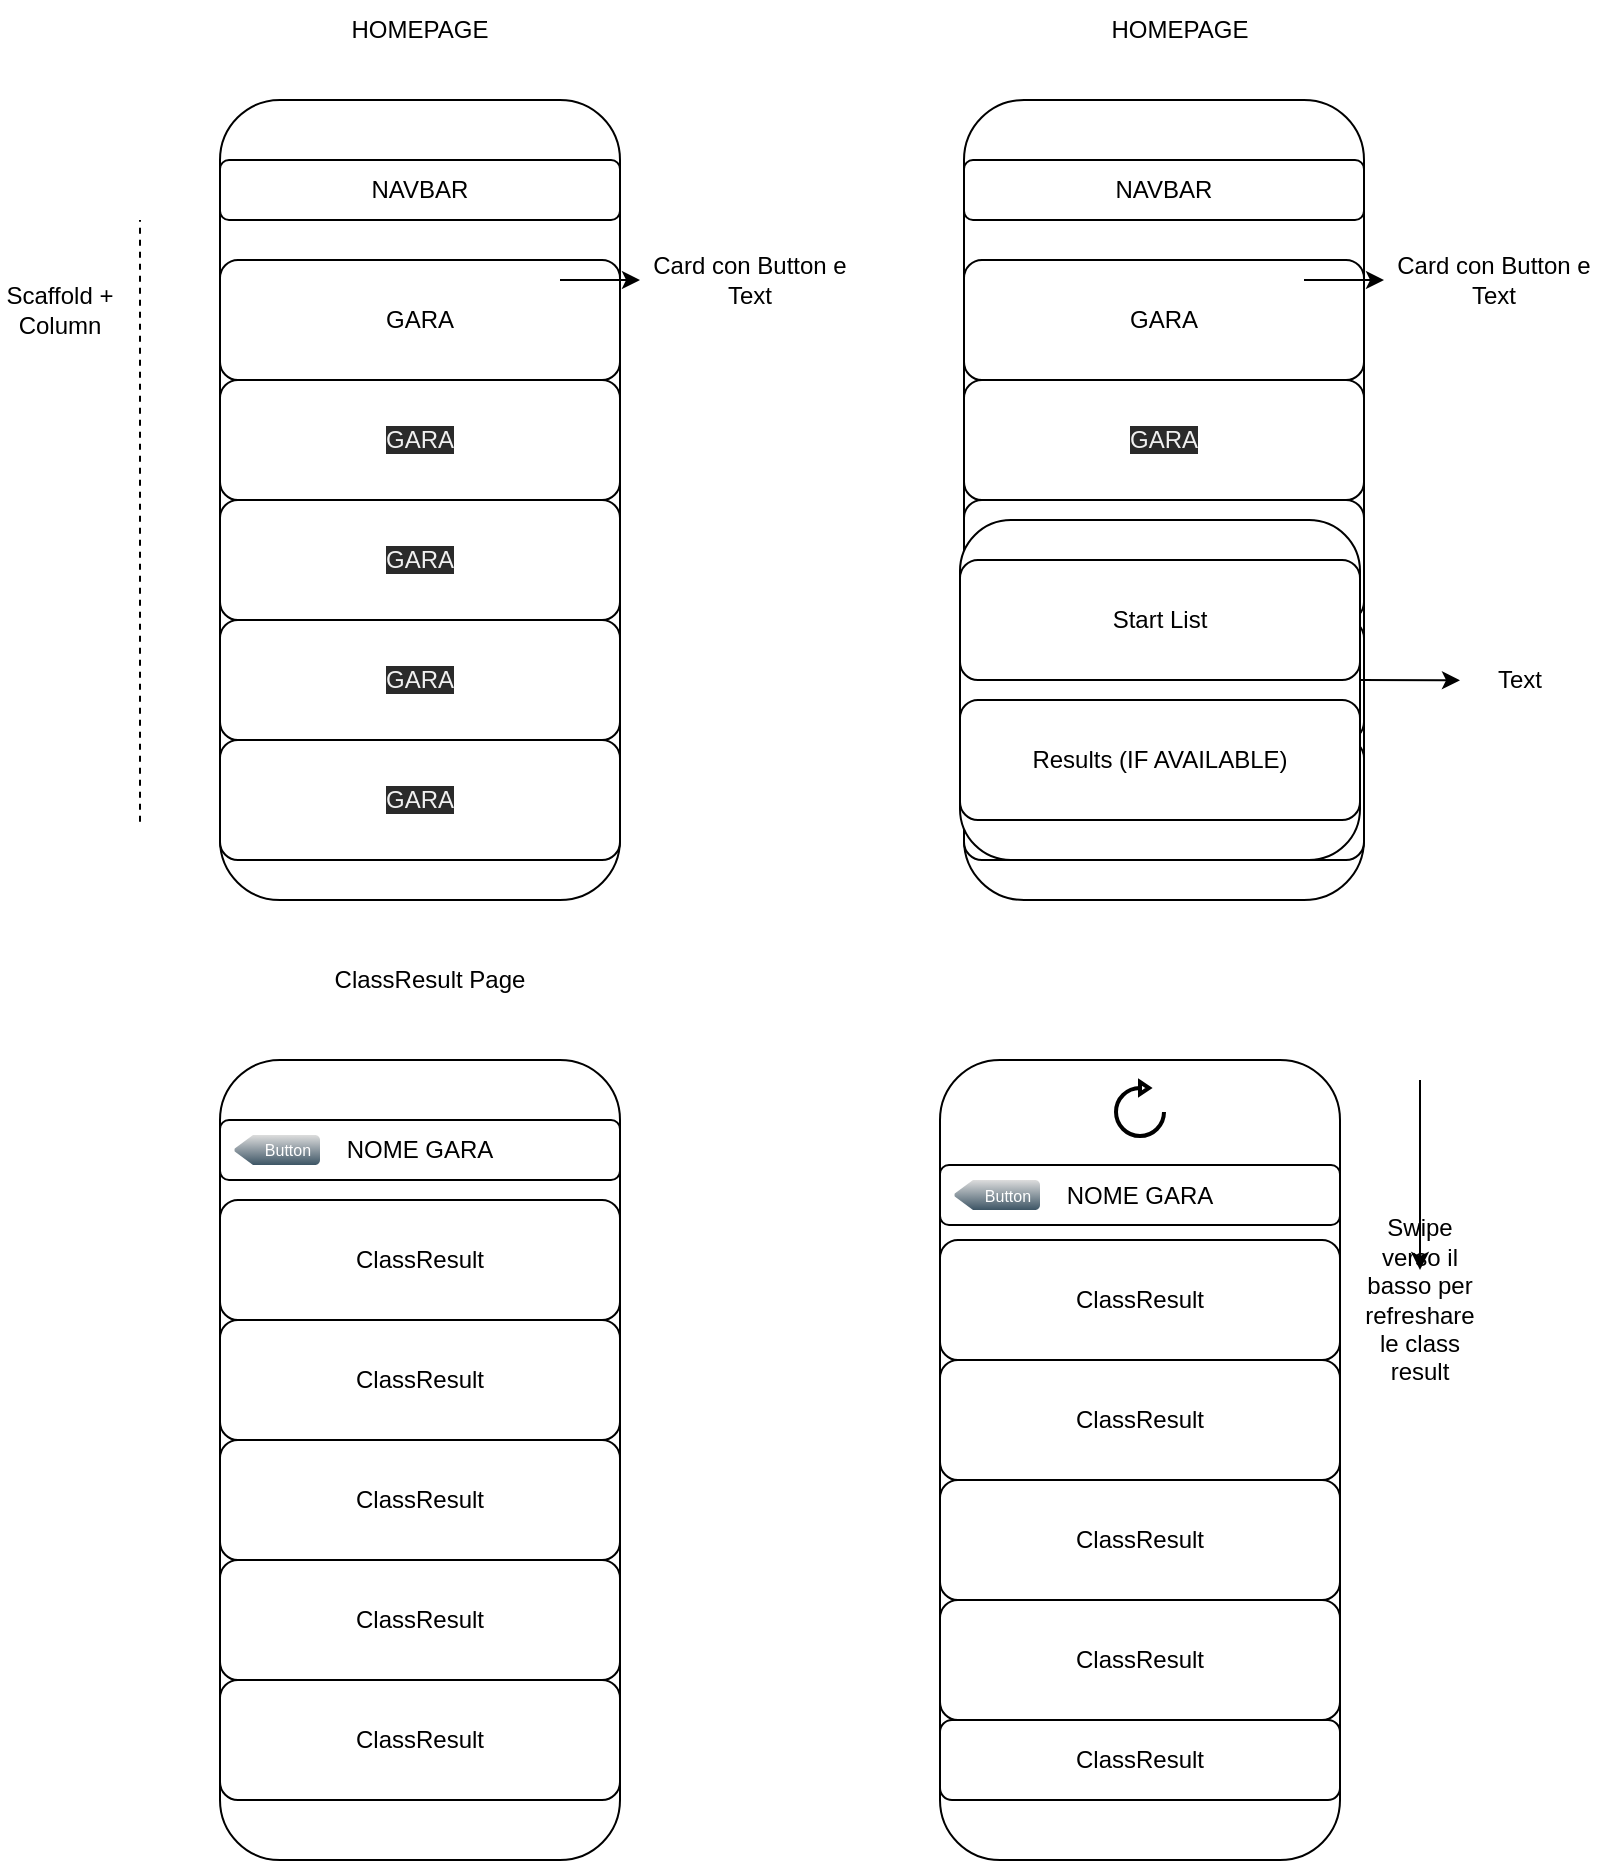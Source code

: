 <mxfile>
    <diagram id="n_AqEDEP2N4CuWTsN06e" name="Page-1">
        <mxGraphModel dx="1282" dy="1364" grid="1" gridSize="10" guides="1" tooltips="1" connect="1" arrows="1" fold="1" page="1" pageScale="1" pageWidth="583" pageHeight="827" math="0" shadow="0">
            <root>
                <mxCell id="0"/>
                <mxCell id="1" parent="0"/>
                <mxCell id="2" value="" style="rounded=1;whiteSpace=wrap;html=1;" vertex="1" parent="1">
                    <mxGeometry x="-400" y="-680" width="200" height="400" as="geometry"/>
                </mxCell>
                <mxCell id="3" value="&lt;meta charset=&quot;utf-8&quot;&gt;&lt;span style=&quot;color: rgb(240, 240, 240); font-family: helvetica; font-size: 12px; font-style: normal; font-weight: 400; letter-spacing: normal; text-align: center; text-indent: 0px; text-transform: none; word-spacing: 0px; background-color: rgb(42, 42, 42); display: inline; float: none;&quot;&gt;GARA&lt;/span&gt;" style="rounded=1;whiteSpace=wrap;html=1;" vertex="1" parent="1">
                    <mxGeometry x="-400" y="-540" width="200" height="60" as="geometry"/>
                </mxCell>
                <mxCell id="4" value="GARA" style="rounded=1;whiteSpace=wrap;html=1;" vertex="1" parent="1">
                    <mxGeometry x="-400" y="-600" width="200" height="60" as="geometry"/>
                </mxCell>
                <mxCell id="5" value="&lt;meta charset=&quot;utf-8&quot;&gt;&lt;span style=&quot;color: rgb(240, 240, 240); font-family: helvetica; font-size: 12px; font-style: normal; font-weight: 400; letter-spacing: normal; text-align: center; text-indent: 0px; text-transform: none; word-spacing: 0px; background-color: rgb(42, 42, 42); display: inline; float: none;&quot;&gt;GARA&lt;/span&gt;" style="rounded=1;whiteSpace=wrap;html=1;" vertex="1" parent="1">
                    <mxGeometry x="-400" y="-480" width="200" height="60" as="geometry"/>
                </mxCell>
                <mxCell id="6" value="&lt;meta charset=&quot;utf-8&quot;&gt;&lt;span style=&quot;color: rgb(240, 240, 240); font-family: helvetica; font-size: 12px; font-style: normal; font-weight: 400; letter-spacing: normal; text-align: center; text-indent: 0px; text-transform: none; word-spacing: 0px; background-color: rgb(42, 42, 42); display: inline; float: none;&quot;&gt;GARA&lt;/span&gt;" style="rounded=1;whiteSpace=wrap;html=1;" vertex="1" parent="1">
                    <mxGeometry x="-400" y="-420" width="200" height="60" as="geometry"/>
                </mxCell>
                <mxCell id="7" value="NAVBAR" style="rounded=1;whiteSpace=wrap;html=1;" vertex="1" parent="1">
                    <mxGeometry x="-400" y="-650" width="200" height="30" as="geometry"/>
                </mxCell>
                <mxCell id="10" value="" style="endArrow=none;dashed=1;html=1;" edge="1" parent="1">
                    <mxGeometry width="50" height="50" relative="1" as="geometry">
                        <mxPoint x="-440" y="-319.167" as="sourcePoint"/>
                        <mxPoint x="-440" y="-620" as="targetPoint"/>
                    </mxGeometry>
                </mxCell>
                <mxCell id="12" value="Scaffold +&lt;br&gt;Column" style="text;html=1;strokeColor=none;fillColor=none;align=center;verticalAlign=middle;whiteSpace=wrap;rounded=0;" vertex="1" parent="1">
                    <mxGeometry x="-510" y="-590" width="60" height="30" as="geometry"/>
                </mxCell>
                <mxCell id="13" value="" style="endArrow=classic;html=1;" edge="1" parent="1" target="14">
                    <mxGeometry width="50" height="50" relative="1" as="geometry">
                        <mxPoint x="-230" y="-590" as="sourcePoint"/>
                        <mxPoint x="-160" y="-590" as="targetPoint"/>
                    </mxGeometry>
                </mxCell>
                <mxCell id="14" value="Card con Button e Text&lt;br&gt;" style="text;html=1;strokeColor=none;fillColor=none;align=center;verticalAlign=middle;whiteSpace=wrap;rounded=0;" vertex="1" parent="1">
                    <mxGeometry x="-190" y="-612.5" width="110" height="45" as="geometry"/>
                </mxCell>
                <mxCell id="15" value="HOMEPAGE" style="text;html=1;strokeColor=none;fillColor=none;align=center;verticalAlign=middle;whiteSpace=wrap;rounded=0;" vertex="1" parent="1">
                    <mxGeometry x="-350" y="-730" width="100" height="30" as="geometry"/>
                </mxCell>
                <mxCell id="17" value="&lt;meta charset=&quot;utf-8&quot;&gt;&lt;span style=&quot;color: rgb(240, 240, 240); font-family: helvetica; font-size: 12px; font-style: normal; font-weight: 400; letter-spacing: normal; text-align: center; text-indent: 0px; text-transform: none; word-spacing: 0px; background-color: rgb(42, 42, 42); display: inline; float: none;&quot;&gt;GARA&lt;/span&gt;" style="rounded=1;whiteSpace=wrap;html=1;" vertex="1" parent="1">
                    <mxGeometry x="-400" y="-360" width="200" height="60" as="geometry"/>
                </mxCell>
                <mxCell id="18" value="" style="rounded=1;whiteSpace=wrap;html=1;" vertex="1" parent="1">
                    <mxGeometry x="-400" y="-200" width="200" height="400" as="geometry"/>
                </mxCell>
                <mxCell id="19" value="NOME GARA" style="rounded=1;whiteSpace=wrap;html=1;" vertex="1" parent="1">
                    <mxGeometry x="-400" y="-170" width="200" height="30" as="geometry"/>
                </mxCell>
                <mxCell id="23" value="Button" style="strokeWidth=1;html=1;shadow=0;dashed=0;shape=mxgraph.ios.iButtonBack;strokeColor=#444444;fontColor=#ffffff;buttonText=;fontSize=8;fillColor=#dddddd;fillColor2=#3D5565;spacingLeft=10;whiteSpace=wrap;align=center;sketch=0;" vertex="1" parent="1">
                    <mxGeometry x="-393.5" y="-162.5" width="43.5" height="15" as="geometry"/>
                </mxCell>
                <mxCell id="25" value="ClassResult" style="rounded=1;whiteSpace=wrap;html=1;" vertex="1" parent="1">
                    <mxGeometry x="-400" y="-130" width="200" height="60" as="geometry"/>
                </mxCell>
                <mxCell id="27" value="ClassResult" style="rounded=1;whiteSpace=wrap;html=1;" vertex="1" parent="1">
                    <mxGeometry x="-400" y="-70" width="200" height="60" as="geometry"/>
                </mxCell>
                <mxCell id="28" value="ClassResult" style="rounded=1;whiteSpace=wrap;html=1;" vertex="1" parent="1">
                    <mxGeometry x="-400" y="-10" width="200" height="60" as="geometry"/>
                </mxCell>
                <mxCell id="29" value="ClassResult" style="rounded=1;whiteSpace=wrap;html=1;" vertex="1" parent="1">
                    <mxGeometry x="-400" y="50" width="200" height="60" as="geometry"/>
                </mxCell>
                <mxCell id="30" value="ClassResult" style="rounded=1;whiteSpace=wrap;html=1;" vertex="1" parent="1">
                    <mxGeometry x="-400" y="110" width="200" height="60" as="geometry"/>
                </mxCell>
                <mxCell id="31" value="" style="rounded=1;whiteSpace=wrap;html=1;" vertex="1" parent="1">
                    <mxGeometry x="-40" y="-200" width="200" height="400" as="geometry"/>
                </mxCell>
                <mxCell id="32" value="NOME GARA" style="rounded=1;whiteSpace=wrap;html=1;" vertex="1" parent="1">
                    <mxGeometry x="-40" y="-147.5" width="200" height="30" as="geometry"/>
                </mxCell>
                <mxCell id="33" value="Button" style="strokeWidth=1;html=1;shadow=0;dashed=0;shape=mxgraph.ios.iButtonBack;strokeColor=#444444;fontColor=#ffffff;buttonText=;fontSize=8;fillColor=#dddddd;fillColor2=#3D5565;spacingLeft=10;whiteSpace=wrap;align=center;sketch=0;" vertex="1" parent="1">
                    <mxGeometry x="-33.5" y="-140" width="43.5" height="15" as="geometry"/>
                </mxCell>
                <mxCell id="34" value="ClassResult" style="rounded=1;whiteSpace=wrap;html=1;" vertex="1" parent="1">
                    <mxGeometry x="-40" y="-110" width="200" height="60" as="geometry"/>
                </mxCell>
                <mxCell id="35" value="ClassResult" style="rounded=1;whiteSpace=wrap;html=1;" vertex="1" parent="1">
                    <mxGeometry x="-40" y="-50" width="200" height="60" as="geometry"/>
                </mxCell>
                <mxCell id="36" value="ClassResult" style="rounded=1;whiteSpace=wrap;html=1;" vertex="1" parent="1">
                    <mxGeometry x="-40" y="10" width="200" height="60" as="geometry"/>
                </mxCell>
                <mxCell id="37" value="ClassResult" style="rounded=1;whiteSpace=wrap;html=1;" vertex="1" parent="1">
                    <mxGeometry x="-40" y="70" width="200" height="60" as="geometry"/>
                </mxCell>
                <mxCell id="38" value="ClassResult" style="rounded=1;whiteSpace=wrap;html=1;" vertex="1" parent="1">
                    <mxGeometry x="-40" y="130" width="200" height="40" as="geometry"/>
                </mxCell>
                <mxCell id="39" value="ClassResult Page" style="text;html=1;strokeColor=none;fillColor=none;align=center;verticalAlign=middle;whiteSpace=wrap;rounded=0;" vertex="1" parent="1">
                    <mxGeometry x="-380" y="-260" width="170" height="40" as="geometry"/>
                </mxCell>
                <mxCell id="40" value="" style="html=1;verticalLabelPosition=bottom;align=center;labelBackgroundColor=#ffffff;verticalAlign=top;strokeWidth=2;shadow=0;dashed=0;shape=mxgraph.ios7.icons.reload;" vertex="1" parent="1">
                    <mxGeometry x="48" y="-189" width="24" height="27" as="geometry"/>
                </mxCell>
                <mxCell id="41" value="" style="endArrow=classic;html=1;" edge="1" parent="1" target="42">
                    <mxGeometry width="50" height="50" relative="1" as="geometry">
                        <mxPoint x="200" y="-190" as="sourcePoint"/>
                        <mxPoint x="200" y="-80" as="targetPoint"/>
                    </mxGeometry>
                </mxCell>
                <mxCell id="42" value="Swipe verso il basso per refreshare le class result" style="text;html=1;strokeColor=none;fillColor=none;align=center;verticalAlign=middle;whiteSpace=wrap;rounded=0;" vertex="1" parent="1">
                    <mxGeometry x="170" y="-95" width="60" height="30" as="geometry"/>
                </mxCell>
                <mxCell id="43" value="" style="rounded=1;whiteSpace=wrap;html=1;" vertex="1" parent="1">
                    <mxGeometry x="-28" y="-680" width="200" height="400" as="geometry"/>
                </mxCell>
                <mxCell id="44" value="&lt;meta charset=&quot;utf-8&quot;&gt;&lt;span style=&quot;color: rgb(240, 240, 240); font-family: helvetica; font-size: 12px; font-style: normal; font-weight: 400; letter-spacing: normal; text-align: center; text-indent: 0px; text-transform: none; word-spacing: 0px; background-color: rgb(42, 42, 42); display: inline; float: none;&quot;&gt;GARA&lt;/span&gt;" style="rounded=1;whiteSpace=wrap;html=1;" vertex="1" parent="1">
                    <mxGeometry x="-28" y="-540" width="200" height="60" as="geometry"/>
                </mxCell>
                <mxCell id="45" value="GARA" style="rounded=1;whiteSpace=wrap;html=1;" vertex="1" parent="1">
                    <mxGeometry x="-28" y="-600" width="200" height="60" as="geometry"/>
                </mxCell>
                <mxCell id="46" value="&lt;meta charset=&quot;utf-8&quot;&gt;&lt;span style=&quot;color: rgb(240, 240, 240); font-family: helvetica; font-size: 12px; font-style: normal; font-weight: 400; letter-spacing: normal; text-align: center; text-indent: 0px; text-transform: none; word-spacing: 0px; background-color: rgb(42, 42, 42); display: inline; float: none;&quot;&gt;GARA&lt;/span&gt;" style="rounded=1;whiteSpace=wrap;html=1;" vertex="1" parent="1">
                    <mxGeometry x="-28" y="-480" width="200" height="60" as="geometry"/>
                </mxCell>
                <mxCell id="47" value="&lt;meta charset=&quot;utf-8&quot;&gt;&lt;span style=&quot;color: rgb(240, 240, 240); font-family: helvetica; font-size: 12px; font-style: normal; font-weight: 400; letter-spacing: normal; text-align: center; text-indent: 0px; text-transform: none; word-spacing: 0px; background-color: rgb(42, 42, 42); display: inline; float: none;&quot;&gt;GARA&lt;/span&gt;" style="rounded=1;whiteSpace=wrap;html=1;" vertex="1" parent="1">
                    <mxGeometry x="-28" y="-420" width="200" height="60" as="geometry"/>
                </mxCell>
                <mxCell id="48" value="NAVBAR" style="rounded=1;whiteSpace=wrap;html=1;" vertex="1" parent="1">
                    <mxGeometry x="-28" y="-650" width="200" height="30" as="geometry"/>
                </mxCell>
                <mxCell id="51" value="" style="endArrow=classic;html=1;" edge="1" parent="1" target="52">
                    <mxGeometry width="50" height="50" relative="1" as="geometry">
                        <mxPoint x="142.0" y="-590" as="sourcePoint"/>
                        <mxPoint x="212" y="-590" as="targetPoint"/>
                    </mxGeometry>
                </mxCell>
                <mxCell id="52" value="Card con Button e Text&lt;br&gt;" style="text;html=1;strokeColor=none;fillColor=none;align=center;verticalAlign=middle;whiteSpace=wrap;rounded=0;" vertex="1" parent="1">
                    <mxGeometry x="182" y="-612.5" width="110" height="45" as="geometry"/>
                </mxCell>
                <mxCell id="53" value="HOMEPAGE" style="text;html=1;strokeColor=none;fillColor=none;align=center;verticalAlign=middle;whiteSpace=wrap;rounded=0;" vertex="1" parent="1">
                    <mxGeometry x="30" y="-730" width="100" height="30" as="geometry"/>
                </mxCell>
                <mxCell id="54" value="&lt;meta charset=&quot;utf-8&quot;&gt;&lt;span style=&quot;color: rgb(240, 240, 240); font-family: helvetica; font-size: 12px; font-style: normal; font-weight: 400; letter-spacing: normal; text-align: center; text-indent: 0px; text-transform: none; word-spacing: 0px; background-color: rgb(42, 42, 42); display: inline; float: none;&quot;&gt;GARA&lt;/span&gt;" style="rounded=1;whiteSpace=wrap;html=1;" vertex="1" parent="1">
                    <mxGeometry x="-28" y="-360" width="200" height="60" as="geometry"/>
                </mxCell>
                <mxCell id="60" value="" style="rounded=1;whiteSpace=wrap;html=1;" vertex="1" parent="1">
                    <mxGeometry x="-30" y="-470" width="200" height="170" as="geometry"/>
                </mxCell>
                <mxCell id="64" style="edgeStyle=none;html=1;exitX=1;exitY=1;exitDx=0;exitDy=0;" edge="1" parent="1" source="61" target="65">
                    <mxGeometry relative="1" as="geometry">
                        <mxPoint x="250" y="-389.714" as="targetPoint"/>
                    </mxGeometry>
                </mxCell>
                <mxCell id="61" value="Start List" style="rounded=1;whiteSpace=wrap;html=1;" vertex="1" parent="1">
                    <mxGeometry x="-30" y="-450" width="200" height="60" as="geometry"/>
                </mxCell>
                <mxCell id="63" value="Results (IF AVAILABLE)" style="rounded=1;whiteSpace=wrap;html=1;" vertex="1" parent="1">
                    <mxGeometry x="-30" y="-380" width="200" height="60" as="geometry"/>
                </mxCell>
                <mxCell id="65" value="Text" style="text;html=1;strokeColor=none;fillColor=none;align=center;verticalAlign=middle;whiteSpace=wrap;rounded=0;" vertex="1" parent="1">
                    <mxGeometry x="220" y="-404.714" width="60" height="30" as="geometry"/>
                </mxCell>
            </root>
        </mxGraphModel>
    </diagram>
</mxfile>